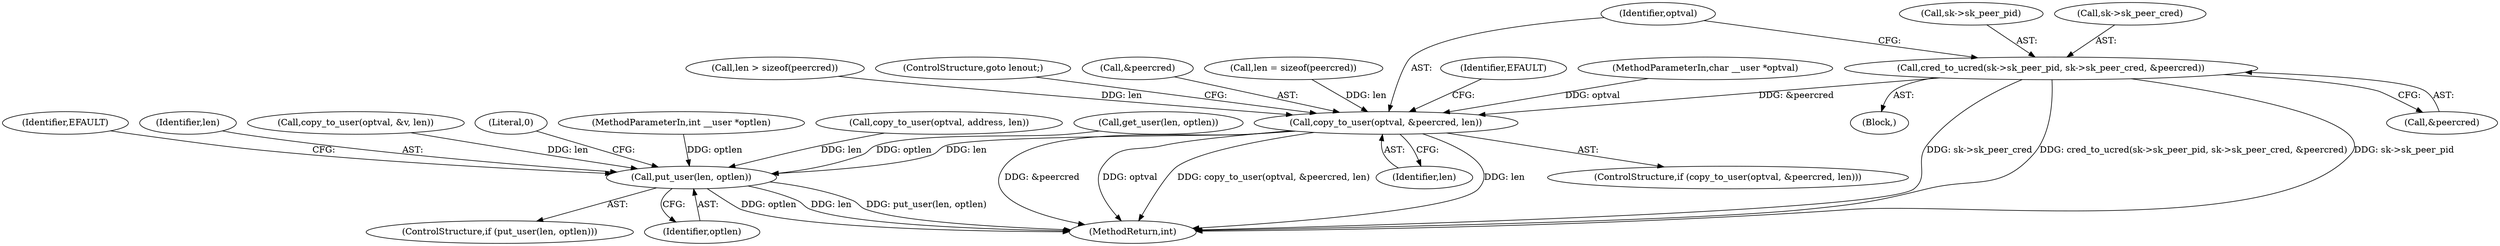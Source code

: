 digraph "0_linux_82981930125abfd39d7c8378a9cfdf5e1be2002b@pointer" {
"1000571" [label="(Call,cred_to_ucred(sk->sk_peer_pid, sk->sk_peer_cred, &peercred))"];
"1000581" [label="(Call,copy_to_user(optval, &peercred, len))"];
"1000736" [label="(Call,put_user(len, optlen))"];
"1000613" [label="(Call,copy_to_user(optval, address, len))"];
"1000563" [label="(Call,len > sizeof(peercred))"];
"1000589" [label="(ControlStructure,goto lenout;)"];
"1000736" [label="(Call,put_user(len, optlen))"];
"1000122" [label="(Call,get_user(len, optlen))"];
"1000741" [label="(Identifier,EFAULT)"];
"1000737" [label="(Identifier,len)"];
"1000585" [label="(Identifier,len)"];
"1000571" [label="(Call,cred_to_ucred(sk->sk_peer_pid, sk->sk_peer_cred, &peercred))"];
"1000583" [label="(Call,&peercred)"];
"1000567" [label="(Call,len = sizeof(peercred))"];
"1000738" [label="(Identifier,optlen)"];
"1000572" [label="(Call,sk->sk_peer_pid)"];
"1000582" [label="(Identifier,optval)"];
"1000588" [label="(Identifier,EFAULT)"];
"1000735" [label="(ControlStructure,if (put_user(len, optlen)))"];
"1000560" [label="(Block,)"];
"1000575" [label="(Call,sk->sk_peer_cred)"];
"1000581" [label="(Call,copy_to_user(optval, &peercred, len))"];
"1000105" [label="(MethodParameterIn,char __user *optval)"];
"1000726" [label="(Call,copy_to_user(optval, &v, len))"];
"1000743" [label="(Literal,0)"];
"1000106" [label="(MethodParameterIn,int __user *optlen)"];
"1000744" [label="(MethodReturn,int)"];
"1000580" [label="(ControlStructure,if (copy_to_user(optval, &peercred, len)))"];
"1000578" [label="(Call,&peercred)"];
"1000571" -> "1000560"  [label="AST: "];
"1000571" -> "1000578"  [label="CFG: "];
"1000572" -> "1000571"  [label="AST: "];
"1000575" -> "1000571"  [label="AST: "];
"1000578" -> "1000571"  [label="AST: "];
"1000582" -> "1000571"  [label="CFG: "];
"1000571" -> "1000744"  [label="DDG: sk->sk_peer_cred"];
"1000571" -> "1000744"  [label="DDG: cred_to_ucred(sk->sk_peer_pid, sk->sk_peer_cred, &peercred)"];
"1000571" -> "1000744"  [label="DDG: sk->sk_peer_pid"];
"1000571" -> "1000581"  [label="DDG: &peercred"];
"1000581" -> "1000580"  [label="AST: "];
"1000581" -> "1000585"  [label="CFG: "];
"1000582" -> "1000581"  [label="AST: "];
"1000583" -> "1000581"  [label="AST: "];
"1000585" -> "1000581"  [label="AST: "];
"1000588" -> "1000581"  [label="CFG: "];
"1000589" -> "1000581"  [label="CFG: "];
"1000581" -> "1000744"  [label="DDG: &peercred"];
"1000581" -> "1000744"  [label="DDG: optval"];
"1000581" -> "1000744"  [label="DDG: copy_to_user(optval, &peercred, len)"];
"1000581" -> "1000744"  [label="DDG: len"];
"1000105" -> "1000581"  [label="DDG: optval"];
"1000567" -> "1000581"  [label="DDG: len"];
"1000563" -> "1000581"  [label="DDG: len"];
"1000581" -> "1000736"  [label="DDG: len"];
"1000736" -> "1000735"  [label="AST: "];
"1000736" -> "1000738"  [label="CFG: "];
"1000737" -> "1000736"  [label="AST: "];
"1000738" -> "1000736"  [label="AST: "];
"1000741" -> "1000736"  [label="CFG: "];
"1000743" -> "1000736"  [label="CFG: "];
"1000736" -> "1000744"  [label="DDG: optlen"];
"1000736" -> "1000744"  [label="DDG: len"];
"1000736" -> "1000744"  [label="DDG: put_user(len, optlen)"];
"1000726" -> "1000736"  [label="DDG: len"];
"1000613" -> "1000736"  [label="DDG: len"];
"1000122" -> "1000736"  [label="DDG: optlen"];
"1000106" -> "1000736"  [label="DDG: optlen"];
}

